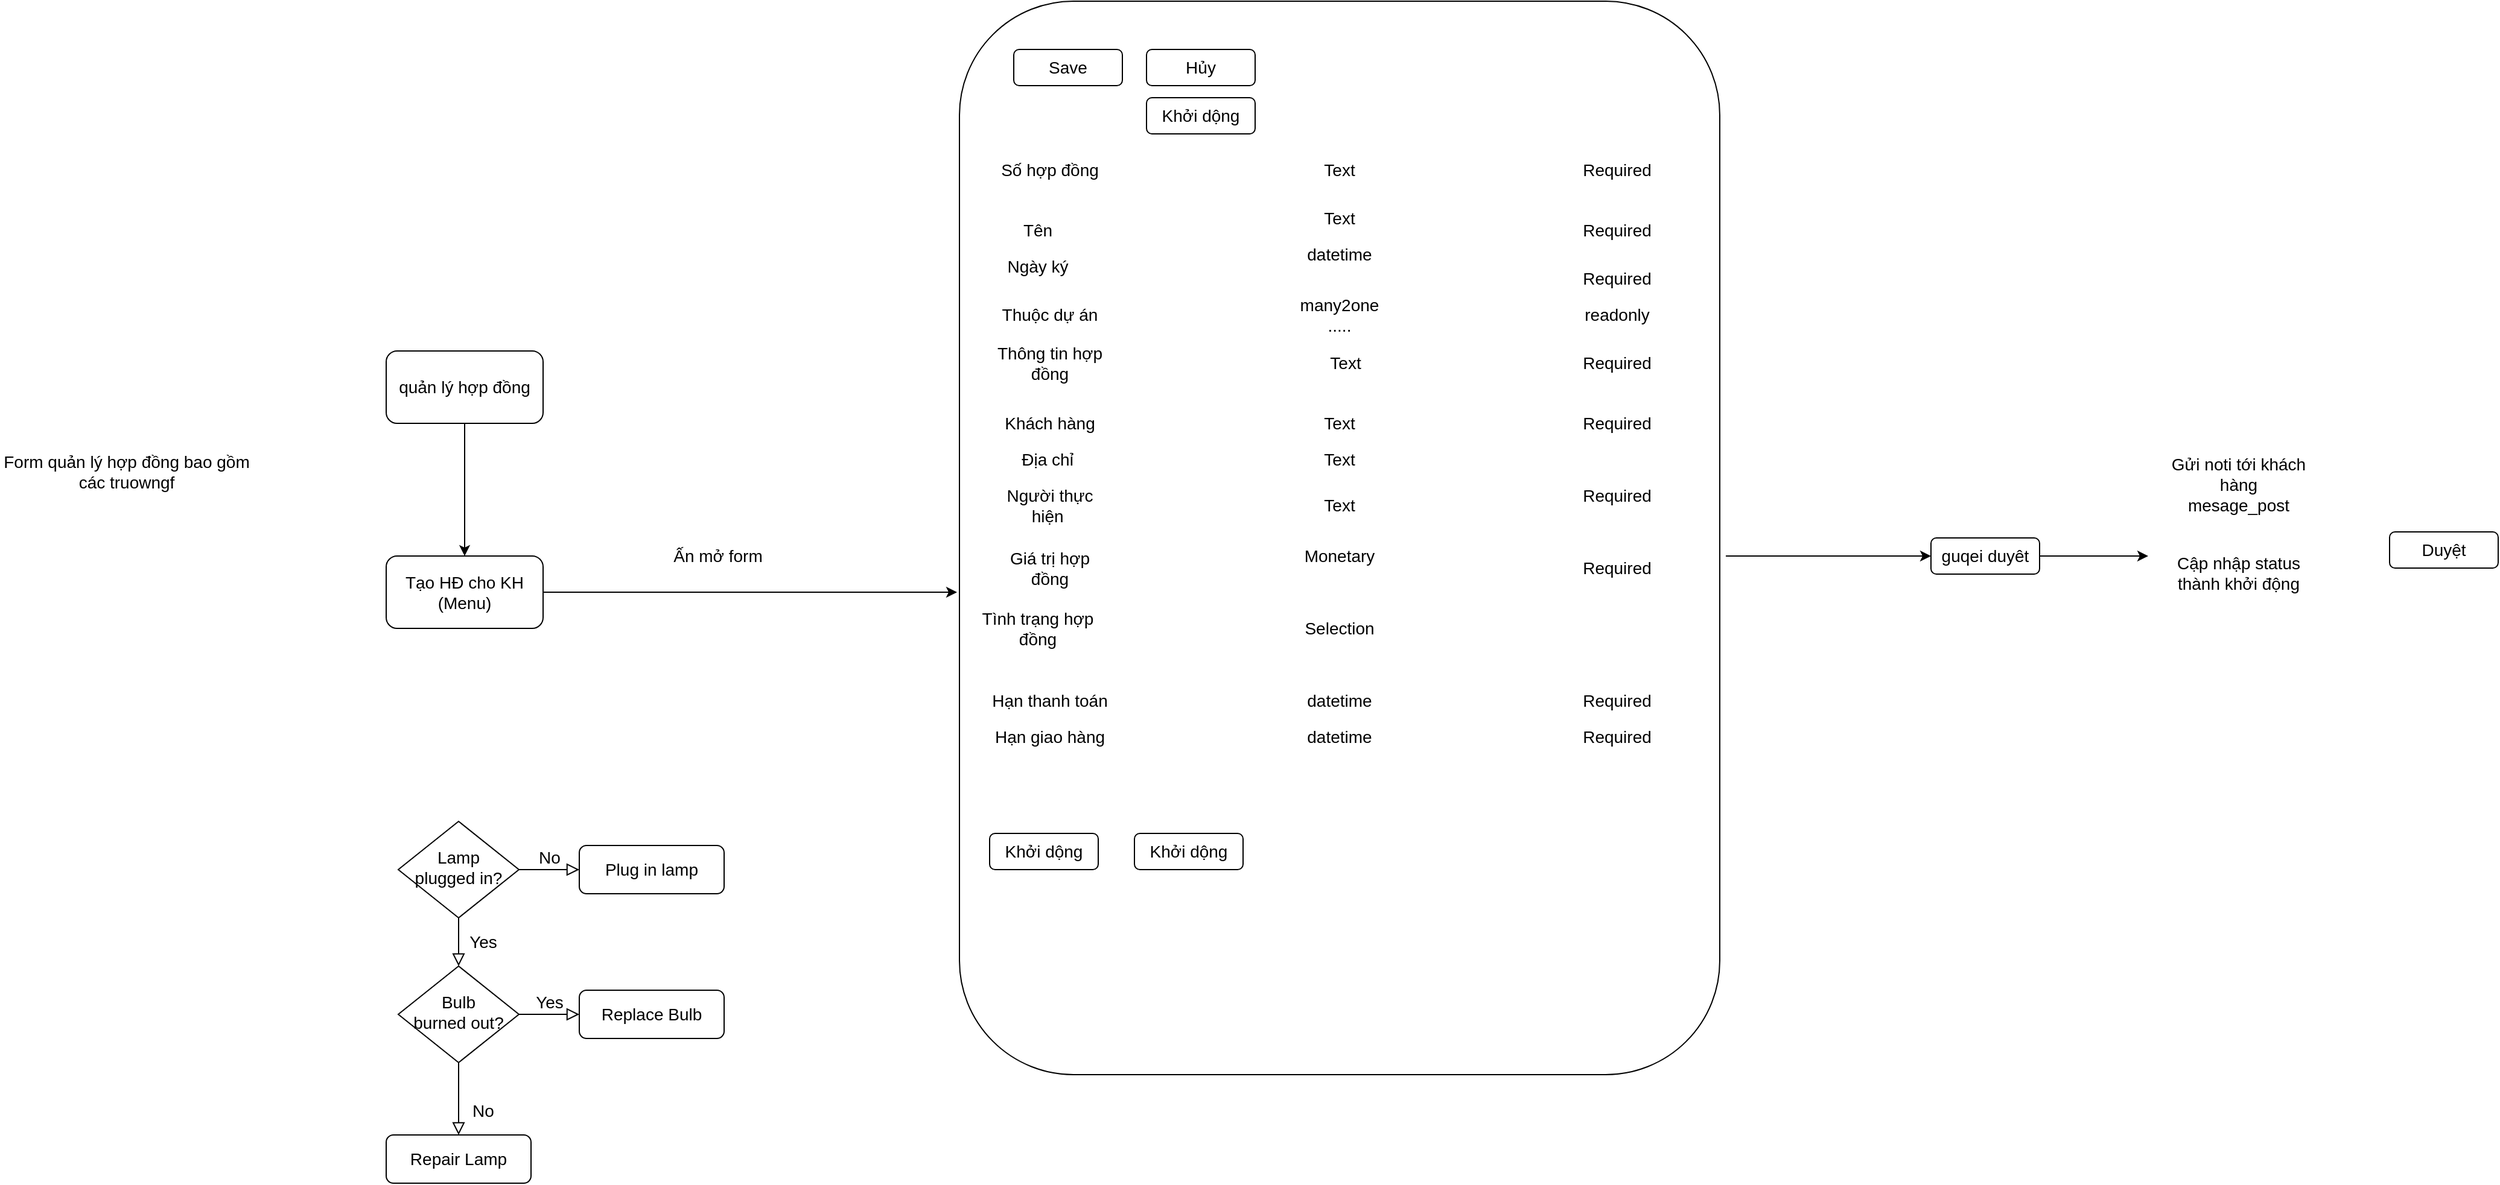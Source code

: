 <mxfile version="15.2.9" type="github">
  <diagram id="C5RBs43oDa-KdzZeNtuy" name="Page-1">
    <mxGraphModel dx="1421" dy="800" grid="1" gridSize="10" guides="1" tooltips="1" connect="1" arrows="1" fold="1" page="1" pageScale="1" pageWidth="2336" pageHeight="1654" math="0" shadow="0">
      <root>
        <mxCell id="WIyWlLk6GJQsqaUBKTNV-0" />
        <mxCell id="WIyWlLk6GJQsqaUBKTNV-1" parent="WIyWlLk6GJQsqaUBKTNV-0" />
        <mxCell id="6e0QyvJEOx6hlBau0xHm-12" value="quản lý hợp đồng" style="rounded=1;whiteSpace=wrap;html=1;fontSize=14;glass=0;strokeWidth=1;shadow=0;" parent="WIyWlLk6GJQsqaUBKTNV-1" vertex="1">
          <mxGeometry x="400" y="1040" width="130" height="60" as="geometry" />
        </mxCell>
        <mxCell id="6e0QyvJEOx6hlBau0xHm-13" value="Yes" style="rounded=0;html=1;jettySize=auto;orthogonalLoop=1;fontSize=14;endArrow=block;endFill=0;endSize=8;strokeWidth=1;shadow=0;labelBackgroundColor=none;edgeStyle=orthogonalEdgeStyle;" parent="WIyWlLk6GJQsqaUBKTNV-1" source="6e0QyvJEOx6hlBau0xHm-15" target="6e0QyvJEOx6hlBau0xHm-19" edge="1">
          <mxGeometry y="20" relative="1" as="geometry">
            <mxPoint as="offset" />
          </mxGeometry>
        </mxCell>
        <mxCell id="6e0QyvJEOx6hlBau0xHm-14" value="No" style="edgeStyle=orthogonalEdgeStyle;rounded=0;html=1;jettySize=auto;orthogonalLoop=1;fontSize=14;endArrow=block;endFill=0;endSize=8;strokeWidth=1;shadow=0;labelBackgroundColor=none;" parent="WIyWlLk6GJQsqaUBKTNV-1" source="6e0QyvJEOx6hlBau0xHm-15" target="6e0QyvJEOx6hlBau0xHm-16" edge="1">
          <mxGeometry y="10" relative="1" as="geometry">
            <mxPoint as="offset" />
          </mxGeometry>
        </mxCell>
        <mxCell id="6e0QyvJEOx6hlBau0xHm-15" value="Lamp&lt;br style=&quot;font-size: 14px;&quot;&gt;plugged in?" style="rhombus;whiteSpace=wrap;html=1;shadow=0;fontFamily=Helvetica;fontSize=14;align=center;strokeWidth=1;spacing=6;spacingTop=-4;" parent="WIyWlLk6GJQsqaUBKTNV-1" vertex="1">
          <mxGeometry x="410" y="1430" width="100" height="80" as="geometry" />
        </mxCell>
        <mxCell id="6e0QyvJEOx6hlBau0xHm-16" value="Plug in lamp" style="rounded=1;whiteSpace=wrap;html=1;fontSize=14;glass=0;strokeWidth=1;shadow=0;" parent="WIyWlLk6GJQsqaUBKTNV-1" vertex="1">
          <mxGeometry x="560" y="1450" width="120" height="40" as="geometry" />
        </mxCell>
        <mxCell id="6e0QyvJEOx6hlBau0xHm-17" value="No" style="rounded=0;html=1;jettySize=auto;orthogonalLoop=1;fontSize=14;endArrow=block;endFill=0;endSize=8;strokeWidth=1;shadow=0;labelBackgroundColor=none;edgeStyle=orthogonalEdgeStyle;" parent="WIyWlLk6GJQsqaUBKTNV-1" source="6e0QyvJEOx6hlBau0xHm-19" target="6e0QyvJEOx6hlBau0xHm-20" edge="1">
          <mxGeometry x="0.333" y="20" relative="1" as="geometry">
            <mxPoint as="offset" />
          </mxGeometry>
        </mxCell>
        <mxCell id="6e0QyvJEOx6hlBau0xHm-18" value="Yes" style="edgeStyle=orthogonalEdgeStyle;rounded=0;html=1;jettySize=auto;orthogonalLoop=1;fontSize=14;endArrow=block;endFill=0;endSize=8;strokeWidth=1;shadow=0;labelBackgroundColor=none;" parent="WIyWlLk6GJQsqaUBKTNV-1" source="6e0QyvJEOx6hlBau0xHm-19" target="6e0QyvJEOx6hlBau0xHm-21" edge="1">
          <mxGeometry y="10" relative="1" as="geometry">
            <mxPoint as="offset" />
          </mxGeometry>
        </mxCell>
        <mxCell id="6e0QyvJEOx6hlBau0xHm-19" value="Bulb&lt;br style=&quot;font-size: 14px;&quot;&gt;burned out?" style="rhombus;whiteSpace=wrap;html=1;shadow=0;fontFamily=Helvetica;fontSize=14;align=center;strokeWidth=1;spacing=6;spacingTop=-4;" parent="WIyWlLk6GJQsqaUBKTNV-1" vertex="1">
          <mxGeometry x="410" y="1550" width="100" height="80" as="geometry" />
        </mxCell>
        <mxCell id="6e0QyvJEOx6hlBau0xHm-20" value="Repair Lamp" style="rounded=1;whiteSpace=wrap;html=1;fontSize=14;glass=0;strokeWidth=1;shadow=0;" parent="WIyWlLk6GJQsqaUBKTNV-1" vertex="1">
          <mxGeometry x="400" y="1690" width="120" height="40" as="geometry" />
        </mxCell>
        <mxCell id="6e0QyvJEOx6hlBau0xHm-21" value="Replace Bulb" style="rounded=1;whiteSpace=wrap;html=1;fontSize=14;glass=0;strokeWidth=1;shadow=0;" parent="WIyWlLk6GJQsqaUBKTNV-1" vertex="1">
          <mxGeometry x="560" y="1570" width="120" height="40" as="geometry" />
        </mxCell>
        <mxCell id="6e0QyvJEOx6hlBau0xHm-22" value="Form quản lý hợp đồng bao gồm các truowngf" style="text;html=1;strokeColor=none;fillColor=none;align=center;verticalAlign=middle;whiteSpace=wrap;rounded=0;fontSize=14;" parent="WIyWlLk6GJQsqaUBKTNV-1" vertex="1">
          <mxGeometry x="80" y="1110" width="210" height="60" as="geometry" />
        </mxCell>
        <mxCell id="MyHq8j0TJLoWY-Qqrilj-1" value="Tạo HĐ cho KH (Menu)" style="rounded=1;whiteSpace=wrap;html=1;fontSize=14;glass=0;strokeWidth=1;shadow=0;" vertex="1" parent="WIyWlLk6GJQsqaUBKTNV-1">
          <mxGeometry x="400" y="1210" width="130" height="60" as="geometry" />
        </mxCell>
        <mxCell id="MyHq8j0TJLoWY-Qqrilj-2" value="" style="rounded=1;whiteSpace=wrap;html=1;fontSize=14;glass=0;strokeWidth=1;shadow=0;" vertex="1" parent="WIyWlLk6GJQsqaUBKTNV-1">
          <mxGeometry x="875" y="750" width="630" height="890" as="geometry" />
        </mxCell>
        <mxCell id="MyHq8j0TJLoWY-Qqrilj-4" value="Ấn mở form" style="text;html=1;strokeColor=none;fillColor=none;align=center;verticalAlign=middle;whiteSpace=wrap;rounded=0;fontSize=14;" vertex="1" parent="WIyWlLk6GJQsqaUBKTNV-1">
          <mxGeometry x="570" y="1180" width="210" height="60" as="geometry" />
        </mxCell>
        <mxCell id="MyHq8j0TJLoWY-Qqrilj-7" value="" style="endArrow=classic;html=1;fontSize=14;exitX=0.5;exitY=1;exitDx=0;exitDy=0;entryX=0.5;entryY=0;entryDx=0;entryDy=0;" edge="1" parent="WIyWlLk6GJQsqaUBKTNV-1" source="6e0QyvJEOx6hlBau0xHm-12" target="MyHq8j0TJLoWY-Qqrilj-1">
          <mxGeometry width="50" height="50" relative="1" as="geometry">
            <mxPoint x="630" y="1200" as="sourcePoint" />
            <mxPoint x="680" y="1150" as="targetPoint" />
          </mxGeometry>
        </mxCell>
        <mxCell id="MyHq8j0TJLoWY-Qqrilj-9" value="Tên" style="text;html=1;strokeColor=none;fillColor=none;align=center;verticalAlign=middle;whiteSpace=wrap;rounded=0;fontSize=14;" vertex="1" parent="WIyWlLk6GJQsqaUBKTNV-1">
          <mxGeometry x="890" y="910" width="100" height="60" as="geometry" />
        </mxCell>
        <mxCell id="MyHq8j0TJLoWY-Qqrilj-10" value="Text" style="text;html=1;strokeColor=none;fillColor=none;align=center;verticalAlign=middle;whiteSpace=wrap;rounded=0;fontSize=14;" vertex="1" parent="WIyWlLk6GJQsqaUBKTNV-1">
          <mxGeometry x="1140" y="860" width="100" height="60" as="geometry" />
        </mxCell>
        <mxCell id="MyHq8j0TJLoWY-Qqrilj-11" value="Required" style="text;html=1;strokeColor=none;fillColor=none;align=center;verticalAlign=middle;whiteSpace=wrap;rounded=0;fontSize=14;" vertex="1" parent="WIyWlLk6GJQsqaUBKTNV-1">
          <mxGeometry x="1370" y="860" width="100" height="60" as="geometry" />
        </mxCell>
        <mxCell id="MyHq8j0TJLoWY-Qqrilj-12" value="Thông tin hợp đồng" style="text;html=1;strokeColor=none;fillColor=none;align=center;verticalAlign=middle;whiteSpace=wrap;rounded=0;fontSize=14;" vertex="1" parent="WIyWlLk6GJQsqaUBKTNV-1">
          <mxGeometry x="900" y="1020" width="100" height="60" as="geometry" />
        </mxCell>
        <mxCell id="MyHq8j0TJLoWY-Qqrilj-13" value="Text" style="text;html=1;strokeColor=none;fillColor=none;align=center;verticalAlign=middle;whiteSpace=wrap;rounded=0;fontSize=14;" vertex="1" parent="WIyWlLk6GJQsqaUBKTNV-1">
          <mxGeometry x="1145" y="1020" width="100" height="60" as="geometry" />
        </mxCell>
        <mxCell id="MyHq8j0TJLoWY-Qqrilj-14" value="Số hợp đồng&lt;span style=&quot;color: rgba(0 , 0 , 0 , 0) ; font-family: monospace ; font-size: 0px&quot;&gt;%3CmxGraphModel%3E%3Croot%3E%3CmxCell%20id%3D%220%22%2F%3E%3CmxCell%20id%3D%221%22%20parent%3D%220%22%2F%3E%3CmxCell%20id%3D%222%22%20value%3D%22Th%C3%B4ng%20tin%20h%E1%BB%A3p%20%C4%91%E1%BB%93ng%22%20style%3D%22text%3Bhtml%3D1%3BstrokeColor%3Dnone%3BfillColor%3Dnone%3Balign%3Dcenter%3BverticalAlign%3Dmiddle%3BwhiteSpace%3Dwrap%3Brounded%3D0%3BfontSize%3D14%3B%22%20vertex%3D%221%22%20parent%3D%221%22%3E%3CmxGeometry%20x%3D%22900%22%20y%3D%221020%22%20width%3D%22100%22%20height%3D%2260%22%20as%3D%22geometry%22%2F%3E%3C%2FmxCell%3E%3C%2Froot%3E%3C%2FmxGraphModel%3E&lt;/span&gt;" style="text;html=1;strokeColor=none;fillColor=none;align=center;verticalAlign=middle;whiteSpace=wrap;rounded=0;fontSize=14;" vertex="1" parent="WIyWlLk6GJQsqaUBKTNV-1">
          <mxGeometry x="900" y="860" width="100" height="60" as="geometry" />
        </mxCell>
        <mxCell id="MyHq8j0TJLoWY-Qqrilj-15" value="Khách hàng" style="text;html=1;strokeColor=none;fillColor=none;align=center;verticalAlign=middle;whiteSpace=wrap;rounded=0;fontSize=14;" vertex="1" parent="WIyWlLk6GJQsqaUBKTNV-1">
          <mxGeometry x="900" y="1070" width="100" height="60" as="geometry" />
        </mxCell>
        <mxCell id="MyHq8j0TJLoWY-Qqrilj-16" value="Địa chỉ&amp;nbsp;" style="text;html=1;strokeColor=none;fillColor=none;align=center;verticalAlign=middle;whiteSpace=wrap;rounded=0;fontSize=14;" vertex="1" parent="WIyWlLk6GJQsqaUBKTNV-1">
          <mxGeometry x="900" y="1100" width="100" height="60" as="geometry" />
        </mxCell>
        <mxCell id="MyHq8j0TJLoWY-Qqrilj-17" value="Ngày ký" style="text;html=1;strokeColor=none;fillColor=none;align=center;verticalAlign=middle;whiteSpace=wrap;rounded=0;fontSize=14;" vertex="1" parent="WIyWlLk6GJQsqaUBKTNV-1">
          <mxGeometry x="890" y="940" width="100" height="60" as="geometry" />
        </mxCell>
        <mxCell id="MyHq8j0TJLoWY-Qqrilj-18" value="Người thực hiện&amp;nbsp;" style="text;html=1;strokeColor=none;fillColor=none;align=center;verticalAlign=middle;whiteSpace=wrap;rounded=0;fontSize=14;" vertex="1" parent="WIyWlLk6GJQsqaUBKTNV-1">
          <mxGeometry x="900" y="1138" width="100" height="60" as="geometry" />
        </mxCell>
        <mxCell id="MyHq8j0TJLoWY-Qqrilj-19" value="Thuộc dự án" style="text;html=1;strokeColor=none;fillColor=none;align=center;verticalAlign=middle;whiteSpace=wrap;rounded=0;fontSize=14;" vertex="1" parent="WIyWlLk6GJQsqaUBKTNV-1">
          <mxGeometry x="900" y="980" width="100" height="60" as="geometry" />
        </mxCell>
        <mxCell id="MyHq8j0TJLoWY-Qqrilj-20" value="Giá trị hợp đồng" style="text;html=1;strokeColor=none;fillColor=none;align=center;verticalAlign=middle;whiteSpace=wrap;rounded=0;fontSize=14;" vertex="1" parent="WIyWlLk6GJQsqaUBKTNV-1">
          <mxGeometry x="900" y="1190" width="100" height="60" as="geometry" />
        </mxCell>
        <mxCell id="MyHq8j0TJLoWY-Qqrilj-21" value="Hạn thanh toán" style="text;html=1;strokeColor=none;fillColor=none;align=center;verticalAlign=middle;whiteSpace=wrap;rounded=0;fontSize=14;" vertex="1" parent="WIyWlLk6GJQsqaUBKTNV-1">
          <mxGeometry x="900" y="1300" width="100" height="60" as="geometry" />
        </mxCell>
        <mxCell id="MyHq8j0TJLoWY-Qqrilj-22" value="Hạn giao hàng" style="text;html=1;strokeColor=none;fillColor=none;align=center;verticalAlign=middle;whiteSpace=wrap;rounded=0;fontSize=14;" vertex="1" parent="WIyWlLk6GJQsqaUBKTNV-1">
          <mxGeometry x="900" y="1330" width="100" height="60" as="geometry" />
        </mxCell>
        <mxCell id="MyHq8j0TJLoWY-Qqrilj-23" value="Tình trạng hợp đồng" style="text;html=1;strokeColor=none;fillColor=none;align=center;verticalAlign=middle;whiteSpace=wrap;rounded=0;fontSize=14;" vertex="1" parent="WIyWlLk6GJQsqaUBKTNV-1">
          <mxGeometry x="890" y="1240" width="100" height="60" as="geometry" />
        </mxCell>
        <mxCell id="MyHq8j0TJLoWY-Qqrilj-24" value="Text" style="text;html=1;strokeColor=none;fillColor=none;align=center;verticalAlign=middle;whiteSpace=wrap;rounded=0;fontSize=14;" vertex="1" parent="WIyWlLk6GJQsqaUBKTNV-1">
          <mxGeometry x="1140" y="1070" width="100" height="60" as="geometry" />
        </mxCell>
        <mxCell id="MyHq8j0TJLoWY-Qqrilj-25" value="Text" style="text;html=1;strokeColor=none;fillColor=none;align=center;verticalAlign=middle;whiteSpace=wrap;rounded=0;fontSize=14;" vertex="1" parent="WIyWlLk6GJQsqaUBKTNV-1">
          <mxGeometry x="1140" y="1100" width="100" height="60" as="geometry" />
        </mxCell>
        <mxCell id="MyHq8j0TJLoWY-Qqrilj-26" value="Text" style="text;html=1;strokeColor=none;fillColor=none;align=center;verticalAlign=middle;whiteSpace=wrap;rounded=0;fontSize=14;" vertex="1" parent="WIyWlLk6GJQsqaUBKTNV-1">
          <mxGeometry x="1140" y="1138" width="100" height="60" as="geometry" />
        </mxCell>
        <mxCell id="MyHq8j0TJLoWY-Qqrilj-27" value="Text" style="text;html=1;strokeColor=none;fillColor=none;align=center;verticalAlign=middle;whiteSpace=wrap;rounded=0;fontSize=14;" vertex="1" parent="WIyWlLk6GJQsqaUBKTNV-1">
          <mxGeometry x="1140" y="900" width="100" height="60" as="geometry" />
        </mxCell>
        <mxCell id="MyHq8j0TJLoWY-Qqrilj-28" value="Required" style="text;html=1;strokeColor=none;fillColor=none;align=center;verticalAlign=middle;whiteSpace=wrap;rounded=0;fontSize=14;" vertex="1" parent="WIyWlLk6GJQsqaUBKTNV-1">
          <mxGeometry x="1370" y="910" width="100" height="60" as="geometry" />
        </mxCell>
        <mxCell id="MyHq8j0TJLoWY-Qqrilj-29" value="Required" style="text;html=1;strokeColor=none;fillColor=none;align=center;verticalAlign=middle;whiteSpace=wrap;rounded=0;fontSize=14;" vertex="1" parent="WIyWlLk6GJQsqaUBKTNV-1">
          <mxGeometry x="1370" y="1020" width="100" height="60" as="geometry" />
        </mxCell>
        <mxCell id="MyHq8j0TJLoWY-Qqrilj-30" value="Required" style="text;html=1;strokeColor=none;fillColor=none;align=center;verticalAlign=middle;whiteSpace=wrap;rounded=0;fontSize=14;" vertex="1" parent="WIyWlLk6GJQsqaUBKTNV-1">
          <mxGeometry x="1370" y="950" width="100" height="60" as="geometry" />
        </mxCell>
        <mxCell id="MyHq8j0TJLoWY-Qqrilj-31" value="Required" style="text;html=1;strokeColor=none;fillColor=none;align=center;verticalAlign=middle;whiteSpace=wrap;rounded=0;fontSize=14;" vertex="1" parent="WIyWlLk6GJQsqaUBKTNV-1">
          <mxGeometry x="1370" y="1070" width="100" height="60" as="geometry" />
        </mxCell>
        <mxCell id="MyHq8j0TJLoWY-Qqrilj-32" value="Required" style="text;html=1;strokeColor=none;fillColor=none;align=center;verticalAlign=middle;whiteSpace=wrap;rounded=0;fontSize=14;" vertex="1" parent="WIyWlLk6GJQsqaUBKTNV-1">
          <mxGeometry x="1370" y="1190" width="100" height="60" as="geometry" />
        </mxCell>
        <mxCell id="MyHq8j0TJLoWY-Qqrilj-33" value="Required" style="text;html=1;strokeColor=none;fillColor=none;align=center;verticalAlign=middle;whiteSpace=wrap;rounded=0;fontSize=14;" vertex="1" parent="WIyWlLk6GJQsqaUBKTNV-1">
          <mxGeometry x="1370" y="1130" width="100" height="60" as="geometry" />
        </mxCell>
        <mxCell id="MyHq8j0TJLoWY-Qqrilj-34" value="readonly" style="text;html=1;strokeColor=none;fillColor=none;align=center;verticalAlign=middle;whiteSpace=wrap;rounded=0;fontSize=14;" vertex="1" parent="WIyWlLk6GJQsqaUBKTNV-1">
          <mxGeometry x="1370" y="980" width="100" height="60" as="geometry" />
        </mxCell>
        <mxCell id="MyHq8j0TJLoWY-Qqrilj-35" value="datetime" style="text;html=1;strokeColor=none;fillColor=none;align=center;verticalAlign=middle;whiteSpace=wrap;rounded=0;fontSize=14;" vertex="1" parent="WIyWlLk6GJQsqaUBKTNV-1">
          <mxGeometry x="1140" y="930" width="100" height="60" as="geometry" />
        </mxCell>
        <mxCell id="MyHq8j0TJLoWY-Qqrilj-36" value="many2one&lt;br&gt;....." style="text;html=1;strokeColor=none;fillColor=none;align=center;verticalAlign=middle;whiteSpace=wrap;rounded=0;fontSize=14;" vertex="1" parent="WIyWlLk6GJQsqaUBKTNV-1">
          <mxGeometry x="1140" y="980" width="100" height="60" as="geometry" />
        </mxCell>
        <mxCell id="MyHq8j0TJLoWY-Qqrilj-37" value="Monetary" style="text;html=1;strokeColor=none;fillColor=none;align=center;verticalAlign=middle;whiteSpace=wrap;rounded=0;fontSize=14;" vertex="1" parent="WIyWlLk6GJQsqaUBKTNV-1">
          <mxGeometry x="1140" y="1180" width="100" height="60" as="geometry" />
        </mxCell>
        <mxCell id="MyHq8j0TJLoWY-Qqrilj-38" value="datetime" style="text;html=1;strokeColor=none;fillColor=none;align=center;verticalAlign=middle;whiteSpace=wrap;rounded=0;fontSize=14;" vertex="1" parent="WIyWlLk6GJQsqaUBKTNV-1">
          <mxGeometry x="1140" y="1300" width="100" height="60" as="geometry" />
        </mxCell>
        <mxCell id="MyHq8j0TJLoWY-Qqrilj-39" value="datetime" style="text;html=1;strokeColor=none;fillColor=none;align=center;verticalAlign=middle;whiteSpace=wrap;rounded=0;fontSize=14;" vertex="1" parent="WIyWlLk6GJQsqaUBKTNV-1">
          <mxGeometry x="1140" y="1330" width="100" height="60" as="geometry" />
        </mxCell>
        <mxCell id="MyHq8j0TJLoWY-Qqrilj-40" value="Selection" style="text;html=1;strokeColor=none;fillColor=none;align=center;verticalAlign=middle;whiteSpace=wrap;rounded=0;fontSize=14;" vertex="1" parent="WIyWlLk6GJQsqaUBKTNV-1">
          <mxGeometry x="1140" y="1240" width="100" height="60" as="geometry" />
        </mxCell>
        <mxCell id="MyHq8j0TJLoWY-Qqrilj-41" value="Required" style="text;html=1;strokeColor=none;fillColor=none;align=center;verticalAlign=middle;whiteSpace=wrap;rounded=0;fontSize=14;" vertex="1" parent="WIyWlLk6GJQsqaUBKTNV-1">
          <mxGeometry x="1370" y="1300" width="100" height="60" as="geometry" />
        </mxCell>
        <mxCell id="MyHq8j0TJLoWY-Qqrilj-42" value="Required" style="text;html=1;strokeColor=none;fillColor=none;align=center;verticalAlign=middle;whiteSpace=wrap;rounded=0;fontSize=14;" vertex="1" parent="WIyWlLk6GJQsqaUBKTNV-1">
          <mxGeometry x="1370" y="1330" width="100" height="60" as="geometry" />
        </mxCell>
        <mxCell id="MyHq8j0TJLoWY-Qqrilj-43" value="Save" style="rounded=1;whiteSpace=wrap;html=1;fontSize=14;" vertex="1" parent="WIyWlLk6GJQsqaUBKTNV-1">
          <mxGeometry x="920" y="790" width="90" height="30" as="geometry" />
        </mxCell>
        <mxCell id="MyHq8j0TJLoWY-Qqrilj-44" value="" style="endArrow=classic;html=1;fontSize=14;exitX=1;exitY=0.5;exitDx=0;exitDy=0;" edge="1" parent="WIyWlLk6GJQsqaUBKTNV-1" source="MyHq8j0TJLoWY-Qqrilj-1">
          <mxGeometry width="50" height="50" relative="1" as="geometry">
            <mxPoint x="790" y="1340" as="sourcePoint" />
            <mxPoint x="873" y="1240" as="targetPoint" />
            <Array as="points">
              <mxPoint x="870" y="1240" />
            </Array>
          </mxGeometry>
        </mxCell>
        <mxCell id="MyHq8j0TJLoWY-Qqrilj-45" value="Hủy" style="rounded=1;whiteSpace=wrap;html=1;fontSize=14;" vertex="1" parent="WIyWlLk6GJQsqaUBKTNV-1">
          <mxGeometry x="1030" y="790" width="90" height="30" as="geometry" />
        </mxCell>
        <mxCell id="MyHq8j0TJLoWY-Qqrilj-46" value="Khởi dộng" style="rounded=1;whiteSpace=wrap;html=1;fontSize=14;" vertex="1" parent="WIyWlLk6GJQsqaUBKTNV-1">
          <mxGeometry x="1030" y="830" width="90" height="30" as="geometry" />
        </mxCell>
        <mxCell id="MyHq8j0TJLoWY-Qqrilj-47" value="Khởi dộng" style="rounded=1;whiteSpace=wrap;html=1;fontSize=14;" vertex="1" parent="WIyWlLk6GJQsqaUBKTNV-1">
          <mxGeometry x="900" y="1440" width="90" height="30" as="geometry" />
        </mxCell>
        <mxCell id="MyHq8j0TJLoWY-Qqrilj-48" value="Khởi dộng" style="rounded=1;whiteSpace=wrap;html=1;fontSize=14;" vertex="1" parent="WIyWlLk6GJQsqaUBKTNV-1">
          <mxGeometry x="1020" y="1440" width="90" height="30" as="geometry" />
        </mxCell>
        <mxCell id="MyHq8j0TJLoWY-Qqrilj-49" value="guqei duyêt" style="rounded=1;whiteSpace=wrap;html=1;fontSize=14;" vertex="1" parent="WIyWlLk6GJQsqaUBKTNV-1">
          <mxGeometry x="1680" y="1195" width="90" height="30" as="geometry" />
        </mxCell>
        <mxCell id="MyHq8j0TJLoWY-Qqrilj-50" value="" style="endArrow=classic;html=1;fontSize=14;" edge="1" parent="WIyWlLk6GJQsqaUBKTNV-1">
          <mxGeometry width="50" height="50" relative="1" as="geometry">
            <mxPoint x="1510" y="1210" as="sourcePoint" />
            <mxPoint x="1680" y="1210" as="targetPoint" />
            <Array as="points">
              <mxPoint x="1677" y="1210" />
            </Array>
          </mxGeometry>
        </mxCell>
        <mxCell id="MyHq8j0TJLoWY-Qqrilj-53" value="Gửi noti tới khách hàng&lt;br&gt;mesage_post" style="text;html=1;strokeColor=none;fillColor=none;align=center;verticalAlign=middle;whiteSpace=wrap;rounded=0;fontSize=14;" vertex="1" parent="WIyWlLk6GJQsqaUBKTNV-1">
          <mxGeometry x="1870" y="1122" width="130" height="58" as="geometry" />
        </mxCell>
        <mxCell id="MyHq8j0TJLoWY-Qqrilj-55" value="" style="endArrow=classic;html=1;fontSize=14;exitX=1;exitY=0.5;exitDx=0;exitDy=0;" edge="1" parent="WIyWlLk6GJQsqaUBKTNV-1" source="MyHq8j0TJLoWY-Qqrilj-49">
          <mxGeometry width="50" height="50" relative="1" as="geometry">
            <mxPoint x="1480" y="1200" as="sourcePoint" />
            <mxPoint x="1860" y="1210" as="targetPoint" />
          </mxGeometry>
        </mxCell>
        <mxCell id="MyHq8j0TJLoWY-Qqrilj-56" value="Cập nhập status thành khởi động" style="text;html=1;strokeColor=none;fillColor=none;align=center;verticalAlign=middle;whiteSpace=wrap;rounded=0;fontSize=14;" vertex="1" parent="WIyWlLk6GJQsqaUBKTNV-1">
          <mxGeometry x="1870" y="1195" width="130" height="58" as="geometry" />
        </mxCell>
        <mxCell id="MyHq8j0TJLoWY-Qqrilj-57" value="Duyệt" style="rounded=1;whiteSpace=wrap;html=1;fontSize=14;" vertex="1" parent="WIyWlLk6GJQsqaUBKTNV-1">
          <mxGeometry x="2060" y="1190" width="90" height="30" as="geometry" />
        </mxCell>
      </root>
    </mxGraphModel>
  </diagram>
</mxfile>
